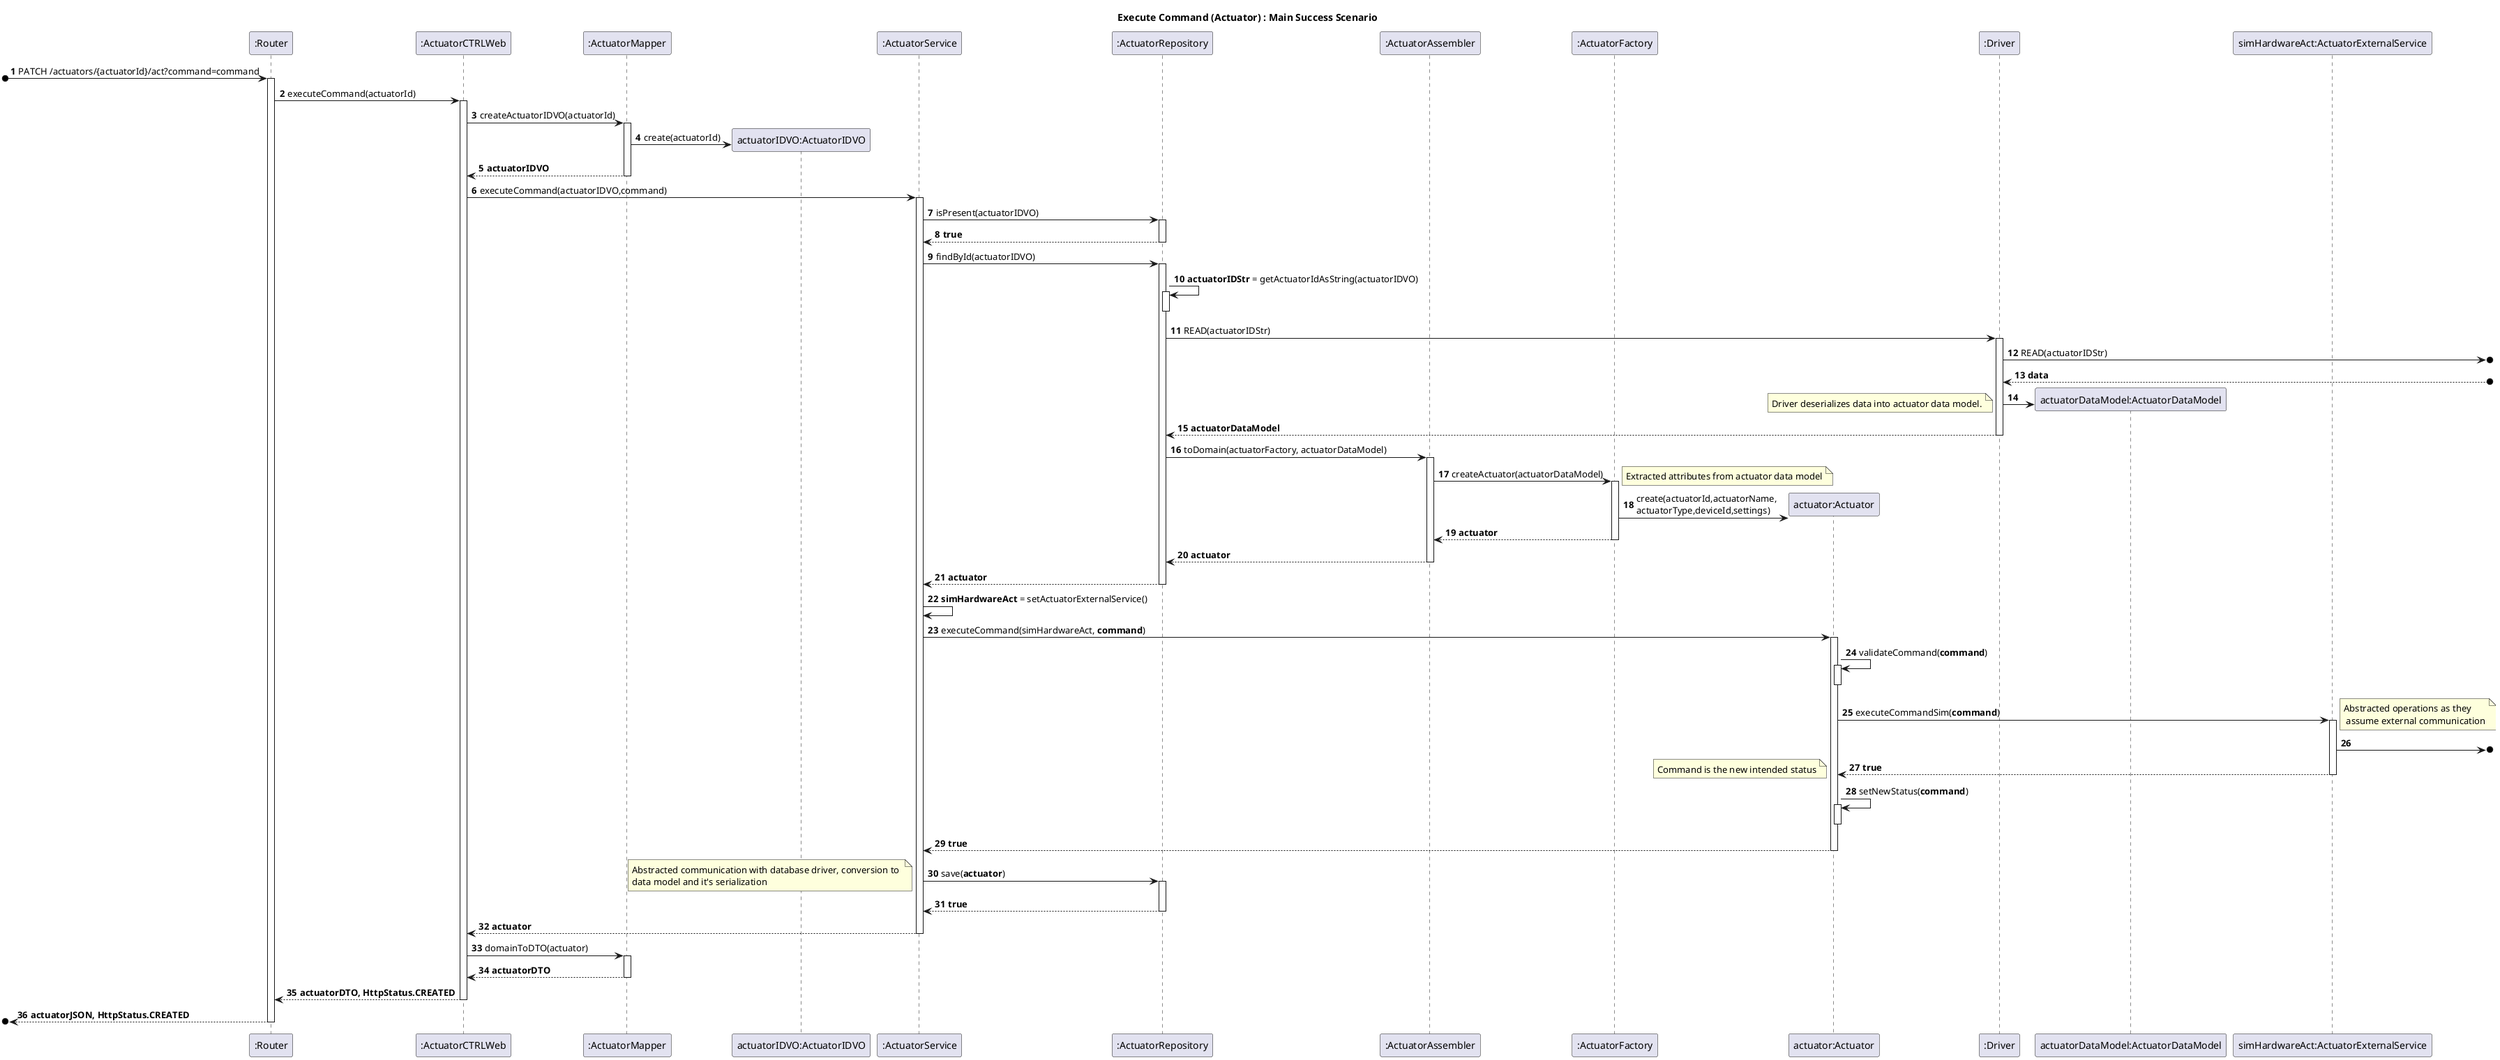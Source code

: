 @startuml

title Execute Command (Actuator) : Main Success Scenario
autonumber

participant ":Router" as R
participant ":ActuatorCTRLWeb" as ACW
participant ":ActuatorMapper" as AM
participant "actuatorIDVO:ActuatorIDVO" as AID
participant ":ActuatorService" as AS
participant ":ActuatorRepository" as AR
participant ":ActuatorAssembler" as AA
participant ":ActuatorFactory" as AF
participant "actuator:Actuator" as A
participant ":Driver" as D
participant "actuatorDataModel:ActuatorDataModel" as ADT
participant "simHardwareAct:ActuatorExternalService" as AES

[o-> R : PATCH /actuators/{actuatorId}/act?command=command
activate R

R -> ACW : executeCommand(actuatorId)
activate ACW

ACW -> AM : createActuatorIDVO(actuatorId)
activate AM

AM -> AID** : create(actuatorId)

AM --> ACW : **actuatorIDVO**
deactivate AM

ACW -> AS : executeCommand(actuatorIDVO,command)
activate AS

AS -> AR : isPresent(actuatorIDVO)
activate AR

AR --> AS : **true**
deactivate AR

AS -> AR : findById(actuatorIDVO)
activate AR

AR -> AR : **actuatorIDStr** = getActuatorIdAsString(actuatorIDVO)
activate AR
deactivate AR

AR -> D : READ(actuatorIDStr)
activate D

D ->o] : READ(actuatorIDStr)

D <--o] : **data**
D -> ADT** :

note left : Driver deserializes data into actuator data model.

D --> AR : **actuatorDataModel**
deactivate D

AR -> AA : toDomain(actuatorFactory, actuatorDataModel)
activate AA


AA -> AF : createActuator(actuatorDataModel)
activate AF

note right: Extracted attributes from actuator data model
AF -> A** : create(actuatorId,actuatorName,\nactuatorType,deviceId,settings)
AF--> AA : **actuator**
deactivate AF

AA --> AR : **actuator**
deactivate AA

AR --> AS : **actuator**
deactivate AR

AS -> AS : **simHardwareAct** = setActuatorExternalService()
AS -> A : executeCommand(simHardwareAct, **command**)
activate A

A -> A: validateCommand(**command**)
activate A
deactivate A

A -> AES : executeCommandSim(**command**)
activate AES

note right: Abstracted operations as they\n assume external communication
AES ->o] :

AES --> A : **true**
deactivate AES

note left: Command is the new intended status
A -> A : setNewStatus(**command**)
activate A
deactivate A

A --> AS : **true**
deactivate A

AS -> AR : save(**actuator**)
note left: Abstracted communication with database driver, conversion to \ndata model and it's serialization
activate AR
AR --> AS : **true**
deactivate AR

AS --> ACW : **actuator**
deactivate AS
ACW -> AM : domainToDTO(actuator)
activate AM
AM --> ACW : **actuatorDTO**
deactivate AM
ACW --> R : **actuatorDTO, HttpStatus.CREATED**
deactivate ACW
[o<-- R : **actuatorJSON, HttpStatus.CREATED**
deactivate R
@enduml

@enduml